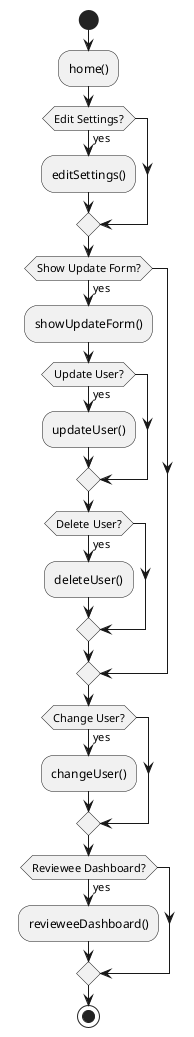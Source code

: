 @startuml
start

:home();
if (Edit Settings?) then (yes)
  :editSettings();
endif

if (Show Update Form?) then (yes)
  :showUpdateForm();
  if (Update User?) then (yes)
    :updateUser();
  endif
  if (Delete User?) then (yes)
    :deleteUser();
  endif
endif

if (Change User?) then (yes)
  :changeUser();
endif

if (Reviewee Dashboard?) then (yes)
  :revieweeDashboard();
endif

stop
@enduml
